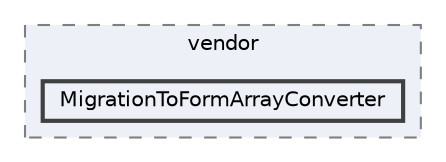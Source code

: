 digraph "dev.sharpishly.com/website/vendor/MigrationToFormArrayConverter"
{
 // LATEX_PDF_SIZE
  bgcolor="transparent";
  edge [fontname=Helvetica,fontsize=10,labelfontname=Helvetica,labelfontsize=10];
  node [fontname=Helvetica,fontsize=10,shape=box,height=0.2,width=0.4];
  compound=true
  subgraph clusterdir_6031a4b2d1cb1e9d66cf451e65c1ec22 {
    graph [ bgcolor="#edf0f7", pencolor="grey50", label="vendor", fontname=Helvetica,fontsize=10 style="filled,dashed", URL="dir_6031a4b2d1cb1e9d66cf451e65c1ec22.html",tooltip=""]
  dir_c68379f083df63888db45f2a86c7b0b0 [label="MigrationToFormArrayConverter", fillcolor="#edf0f7", color="grey25", style="filled,bold", URL="dir_c68379f083df63888db45f2a86c7b0b0.html",tooltip=""];
  }
}
